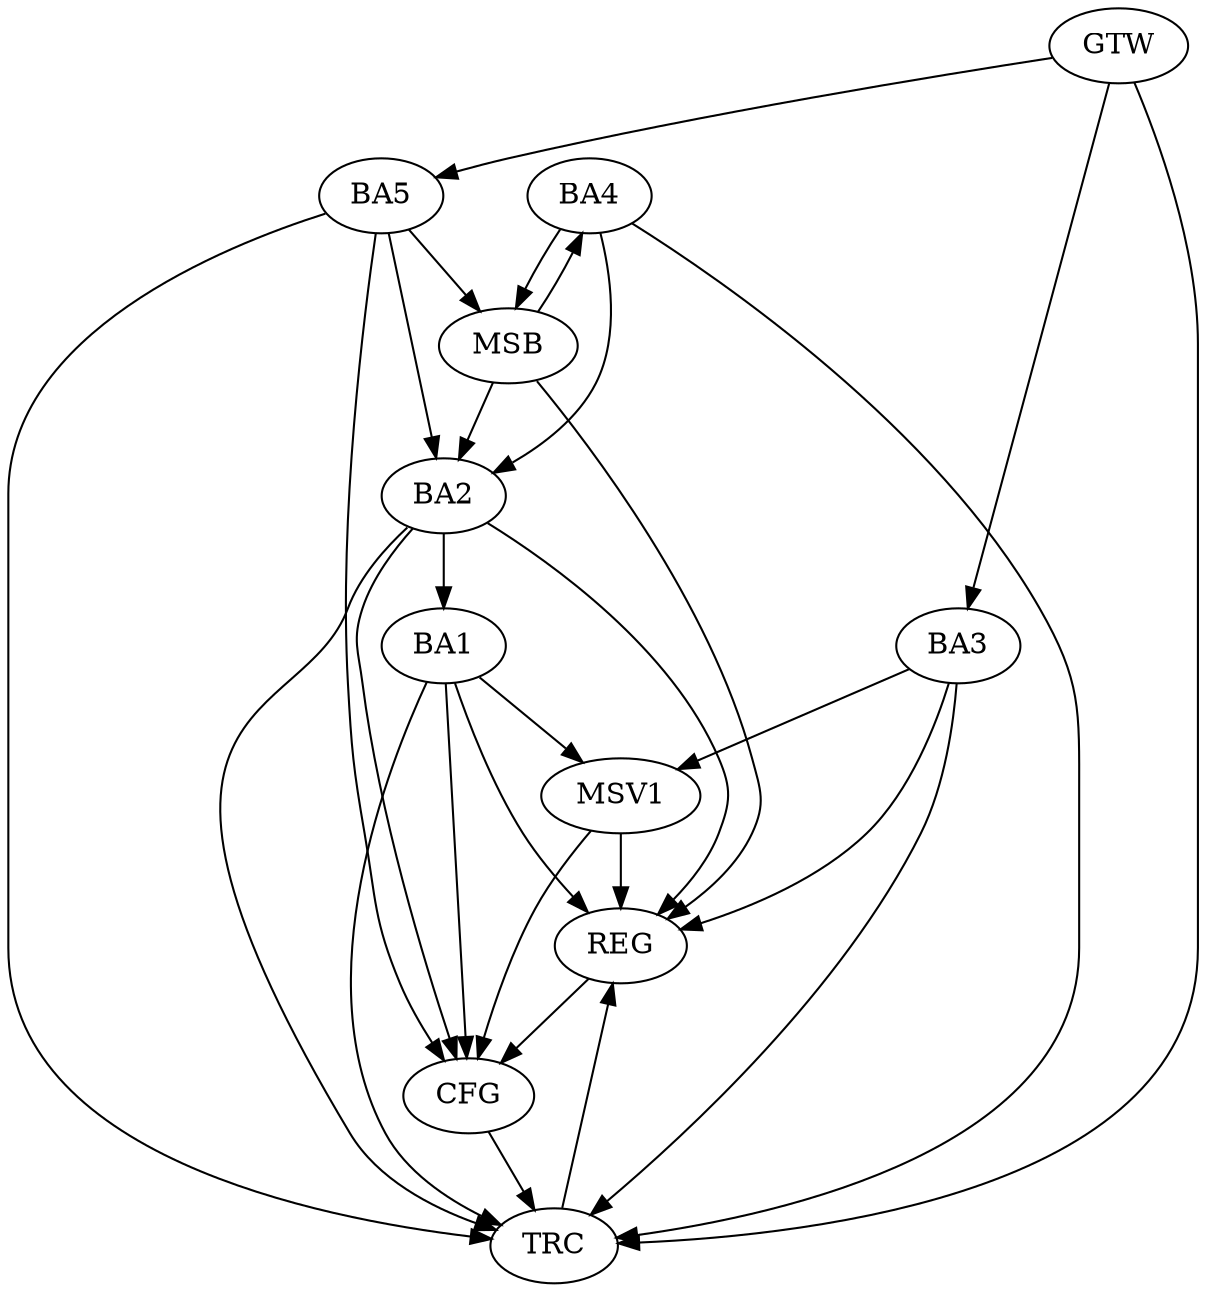 strict digraph G {
  BA1 [ label="BA1" ];
  BA2 [ label="BA2" ];
  BA3 [ label="BA3" ];
  BA4 [ label="BA4" ];
  BA5 [ label="BA5" ];
  GTW [ label="GTW" ];
  REG [ label="REG" ];
  MSB [ label="MSB" ];
  CFG [ label="CFG" ];
  TRC [ label="TRC" ];
  MSV1 [ label="MSV1" ];
  BA2 -> BA1;
  GTW -> BA3;
  GTW -> BA5;
  BA1 -> REG;
  BA2 -> REG;
  BA3 -> REG;
  BA4 -> MSB;
  MSB -> BA2;
  MSB -> REG;
  BA5 -> MSB;
  MSB -> BA4;
  BA2 -> CFG;
  BA5 -> CFG;
  BA1 -> CFG;
  REG -> CFG;
  BA1 -> TRC;
  BA2 -> TRC;
  BA3 -> TRC;
  BA4 -> TRC;
  BA5 -> TRC;
  GTW -> TRC;
  CFG -> TRC;
  TRC -> REG;
  BA4 -> BA2;
  BA5 -> BA2;
  BA1 -> MSV1;
  BA3 -> MSV1;
  MSV1 -> REG;
  MSV1 -> CFG;
}
